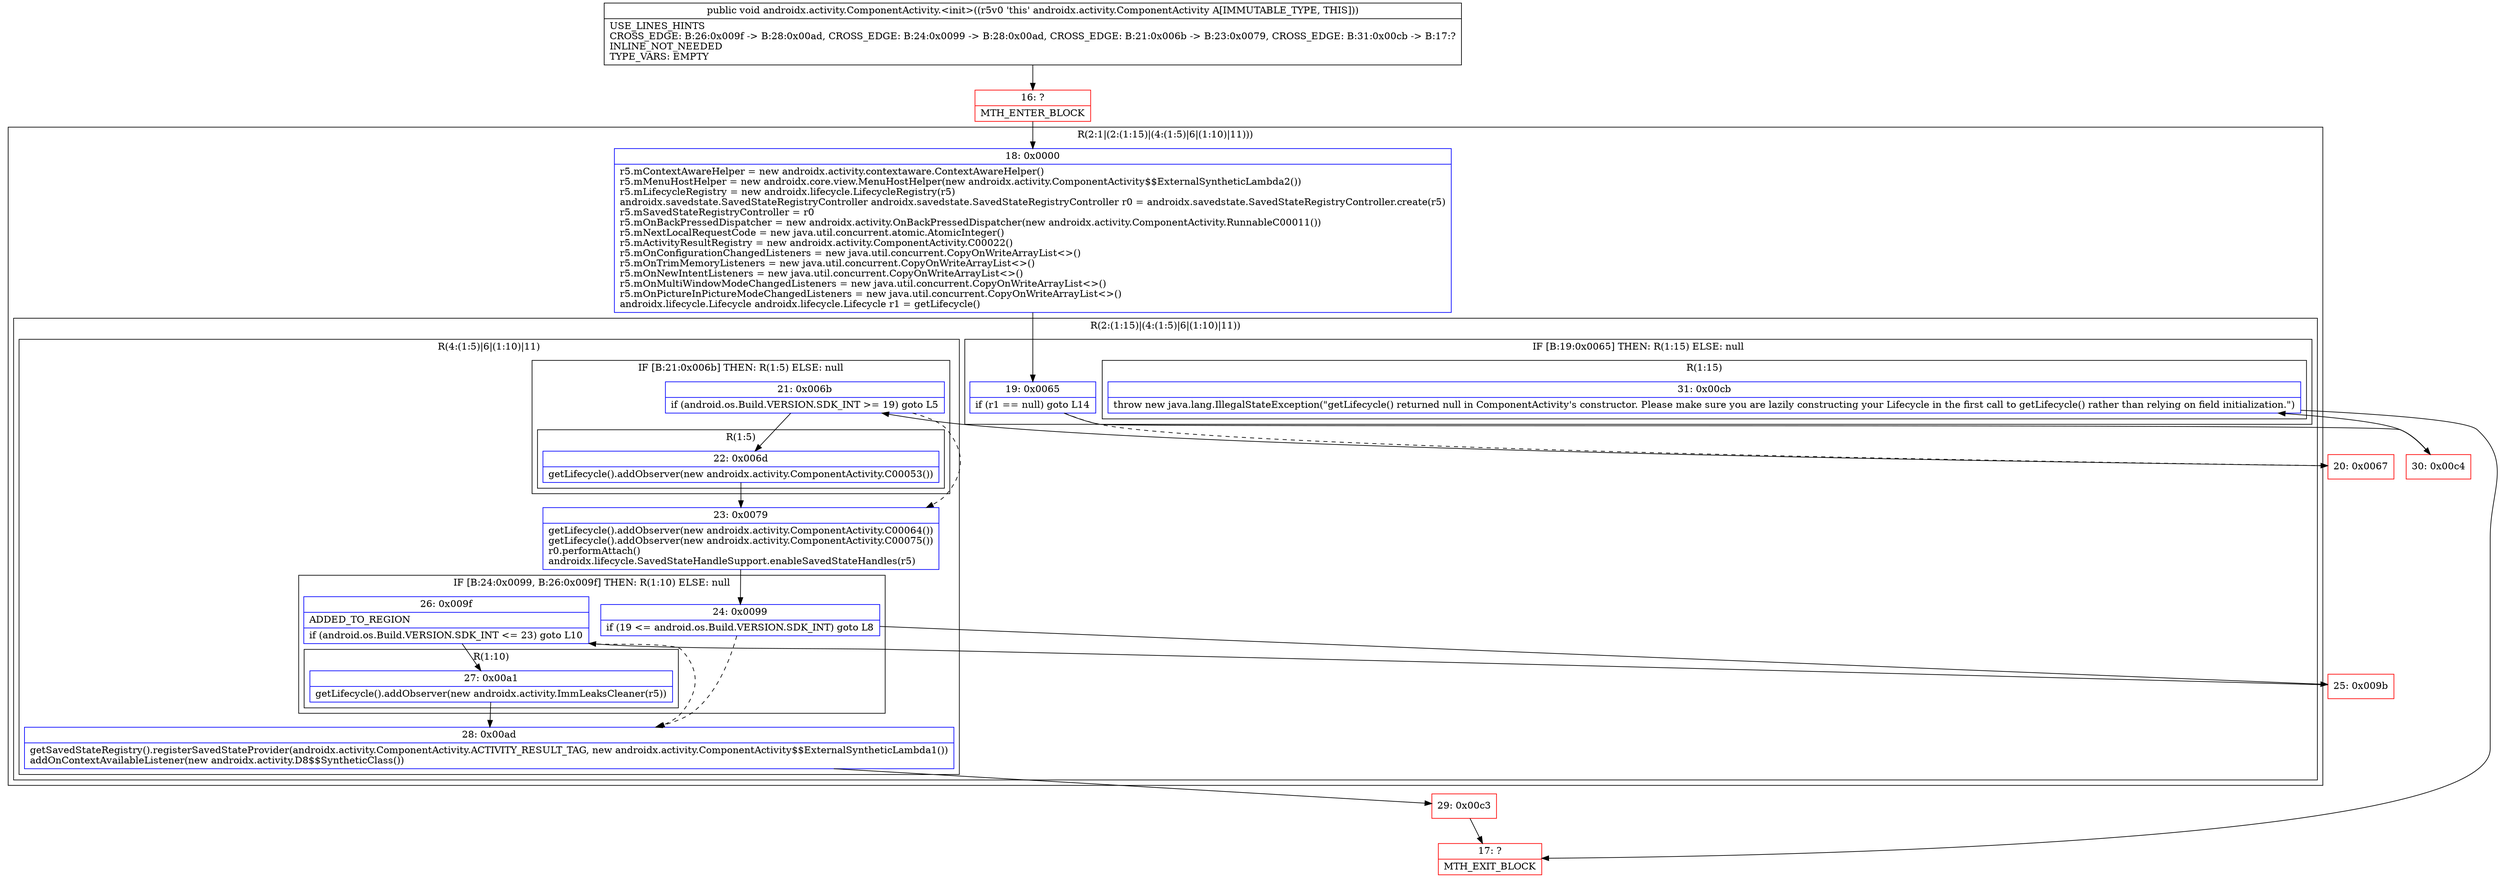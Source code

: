 digraph "CFG forandroidx.activity.ComponentActivity.\<init\>()V" {
subgraph cluster_Region_1875218200 {
label = "R(2:1|(2:(1:15)|(4:(1:5)|6|(1:10)|11)))";
node [shape=record,color=blue];
Node_18 [shape=record,label="{18\:\ 0x0000|r5.mContextAwareHelper = new androidx.activity.contextaware.ContextAwareHelper()\lr5.mMenuHostHelper = new androidx.core.view.MenuHostHelper(new androidx.activity.ComponentActivity$$ExternalSyntheticLambda2())\lr5.mLifecycleRegistry = new androidx.lifecycle.LifecycleRegistry(r5)\landroidx.savedstate.SavedStateRegistryController androidx.savedstate.SavedStateRegistryController r0 = androidx.savedstate.SavedStateRegistryController.create(r5)\lr5.mSavedStateRegistryController = r0\lr5.mOnBackPressedDispatcher = new androidx.activity.OnBackPressedDispatcher(new androidx.activity.ComponentActivity.RunnableC00011())\lr5.mNextLocalRequestCode = new java.util.concurrent.atomic.AtomicInteger()\lr5.mActivityResultRegistry = new androidx.activity.ComponentActivity.C00022()\lr5.mOnConfigurationChangedListeners = new java.util.concurrent.CopyOnWriteArrayList\<\>()\lr5.mOnTrimMemoryListeners = new java.util.concurrent.CopyOnWriteArrayList\<\>()\lr5.mOnNewIntentListeners = new java.util.concurrent.CopyOnWriteArrayList\<\>()\lr5.mOnMultiWindowModeChangedListeners = new java.util.concurrent.CopyOnWriteArrayList\<\>()\lr5.mOnPictureInPictureModeChangedListeners = new java.util.concurrent.CopyOnWriteArrayList\<\>()\landroidx.lifecycle.Lifecycle androidx.lifecycle.Lifecycle r1 = getLifecycle()\l}"];
subgraph cluster_Region_269165022 {
label = "R(2:(1:15)|(4:(1:5)|6|(1:10)|11))";
node [shape=record,color=blue];
subgraph cluster_IfRegion_202122018 {
label = "IF [B:19:0x0065] THEN: R(1:15) ELSE: null";
node [shape=record,color=blue];
Node_19 [shape=record,label="{19\:\ 0x0065|if (r1 == null) goto L14\l}"];
subgraph cluster_Region_1896578540 {
label = "R(1:15)";
node [shape=record,color=blue];
Node_31 [shape=record,label="{31\:\ 0x00cb|throw new java.lang.IllegalStateException(\"getLifecycle() returned null in ComponentActivity's constructor. Please make sure you are lazily constructing your Lifecycle in the first call to getLifecycle() rather than relying on field initialization.\")\l}"];
}
}
subgraph cluster_Region_2079468717 {
label = "R(4:(1:5)|6|(1:10)|11)";
node [shape=record,color=blue];
subgraph cluster_IfRegion_742310951 {
label = "IF [B:21:0x006b] THEN: R(1:5) ELSE: null";
node [shape=record,color=blue];
Node_21 [shape=record,label="{21\:\ 0x006b|if (android.os.Build.VERSION.SDK_INT \>= 19) goto L5\l}"];
subgraph cluster_Region_420691957 {
label = "R(1:5)";
node [shape=record,color=blue];
Node_22 [shape=record,label="{22\:\ 0x006d|getLifecycle().addObserver(new androidx.activity.ComponentActivity.C00053())\l}"];
}
}
Node_23 [shape=record,label="{23\:\ 0x0079|getLifecycle().addObserver(new androidx.activity.ComponentActivity.C00064())\lgetLifecycle().addObserver(new androidx.activity.ComponentActivity.C00075())\lr0.performAttach()\landroidx.lifecycle.SavedStateHandleSupport.enableSavedStateHandles(r5)\l}"];
subgraph cluster_IfRegion_1356855512 {
label = "IF [B:24:0x0099, B:26:0x009f] THEN: R(1:10) ELSE: null";
node [shape=record,color=blue];
Node_24 [shape=record,label="{24\:\ 0x0099|if (19 \<= android.os.Build.VERSION.SDK_INT) goto L8\l}"];
Node_26 [shape=record,label="{26\:\ 0x009f|ADDED_TO_REGION\l|if (android.os.Build.VERSION.SDK_INT \<= 23) goto L10\l}"];
subgraph cluster_Region_2056325938 {
label = "R(1:10)";
node [shape=record,color=blue];
Node_27 [shape=record,label="{27\:\ 0x00a1|getLifecycle().addObserver(new androidx.activity.ImmLeaksCleaner(r5))\l}"];
}
}
Node_28 [shape=record,label="{28\:\ 0x00ad|getSavedStateRegistry().registerSavedStateProvider(androidx.activity.ComponentActivity.ACTIVITY_RESULT_TAG, new androidx.activity.ComponentActivity$$ExternalSyntheticLambda1())\laddOnContextAvailableListener(new androidx.activity.D8$$SyntheticClass())\l}"];
}
}
}
Node_16 [shape=record,color=red,label="{16\:\ ?|MTH_ENTER_BLOCK\l}"];
Node_20 [shape=record,color=red,label="{20\:\ 0x0067}"];
Node_25 [shape=record,color=red,label="{25\:\ 0x009b}"];
Node_29 [shape=record,color=red,label="{29\:\ 0x00c3}"];
Node_17 [shape=record,color=red,label="{17\:\ ?|MTH_EXIT_BLOCK\l}"];
Node_30 [shape=record,color=red,label="{30\:\ 0x00c4}"];
MethodNode[shape=record,label="{public void androidx.activity.ComponentActivity.\<init\>((r5v0 'this' androidx.activity.ComponentActivity A[IMMUTABLE_TYPE, THIS]))  | USE_LINES_HINTS\lCROSS_EDGE: B:26:0x009f \-\> B:28:0x00ad, CROSS_EDGE: B:24:0x0099 \-\> B:28:0x00ad, CROSS_EDGE: B:21:0x006b \-\> B:23:0x0079, CROSS_EDGE: B:31:0x00cb \-\> B:17:?\lINLINE_NOT_NEEDED\lTYPE_VARS: EMPTY\l}"];
MethodNode -> Node_16;Node_18 -> Node_19;
Node_19 -> Node_20[style=dashed];
Node_19 -> Node_30;
Node_31 -> Node_17;
Node_21 -> Node_22;
Node_21 -> Node_23[style=dashed];
Node_22 -> Node_23;
Node_23 -> Node_24;
Node_24 -> Node_25;
Node_24 -> Node_28[style=dashed];
Node_26 -> Node_27;
Node_26 -> Node_28[style=dashed];
Node_27 -> Node_28;
Node_28 -> Node_29;
Node_16 -> Node_18;
Node_20 -> Node_21;
Node_25 -> Node_26;
Node_29 -> Node_17;
Node_30 -> Node_31;
}

